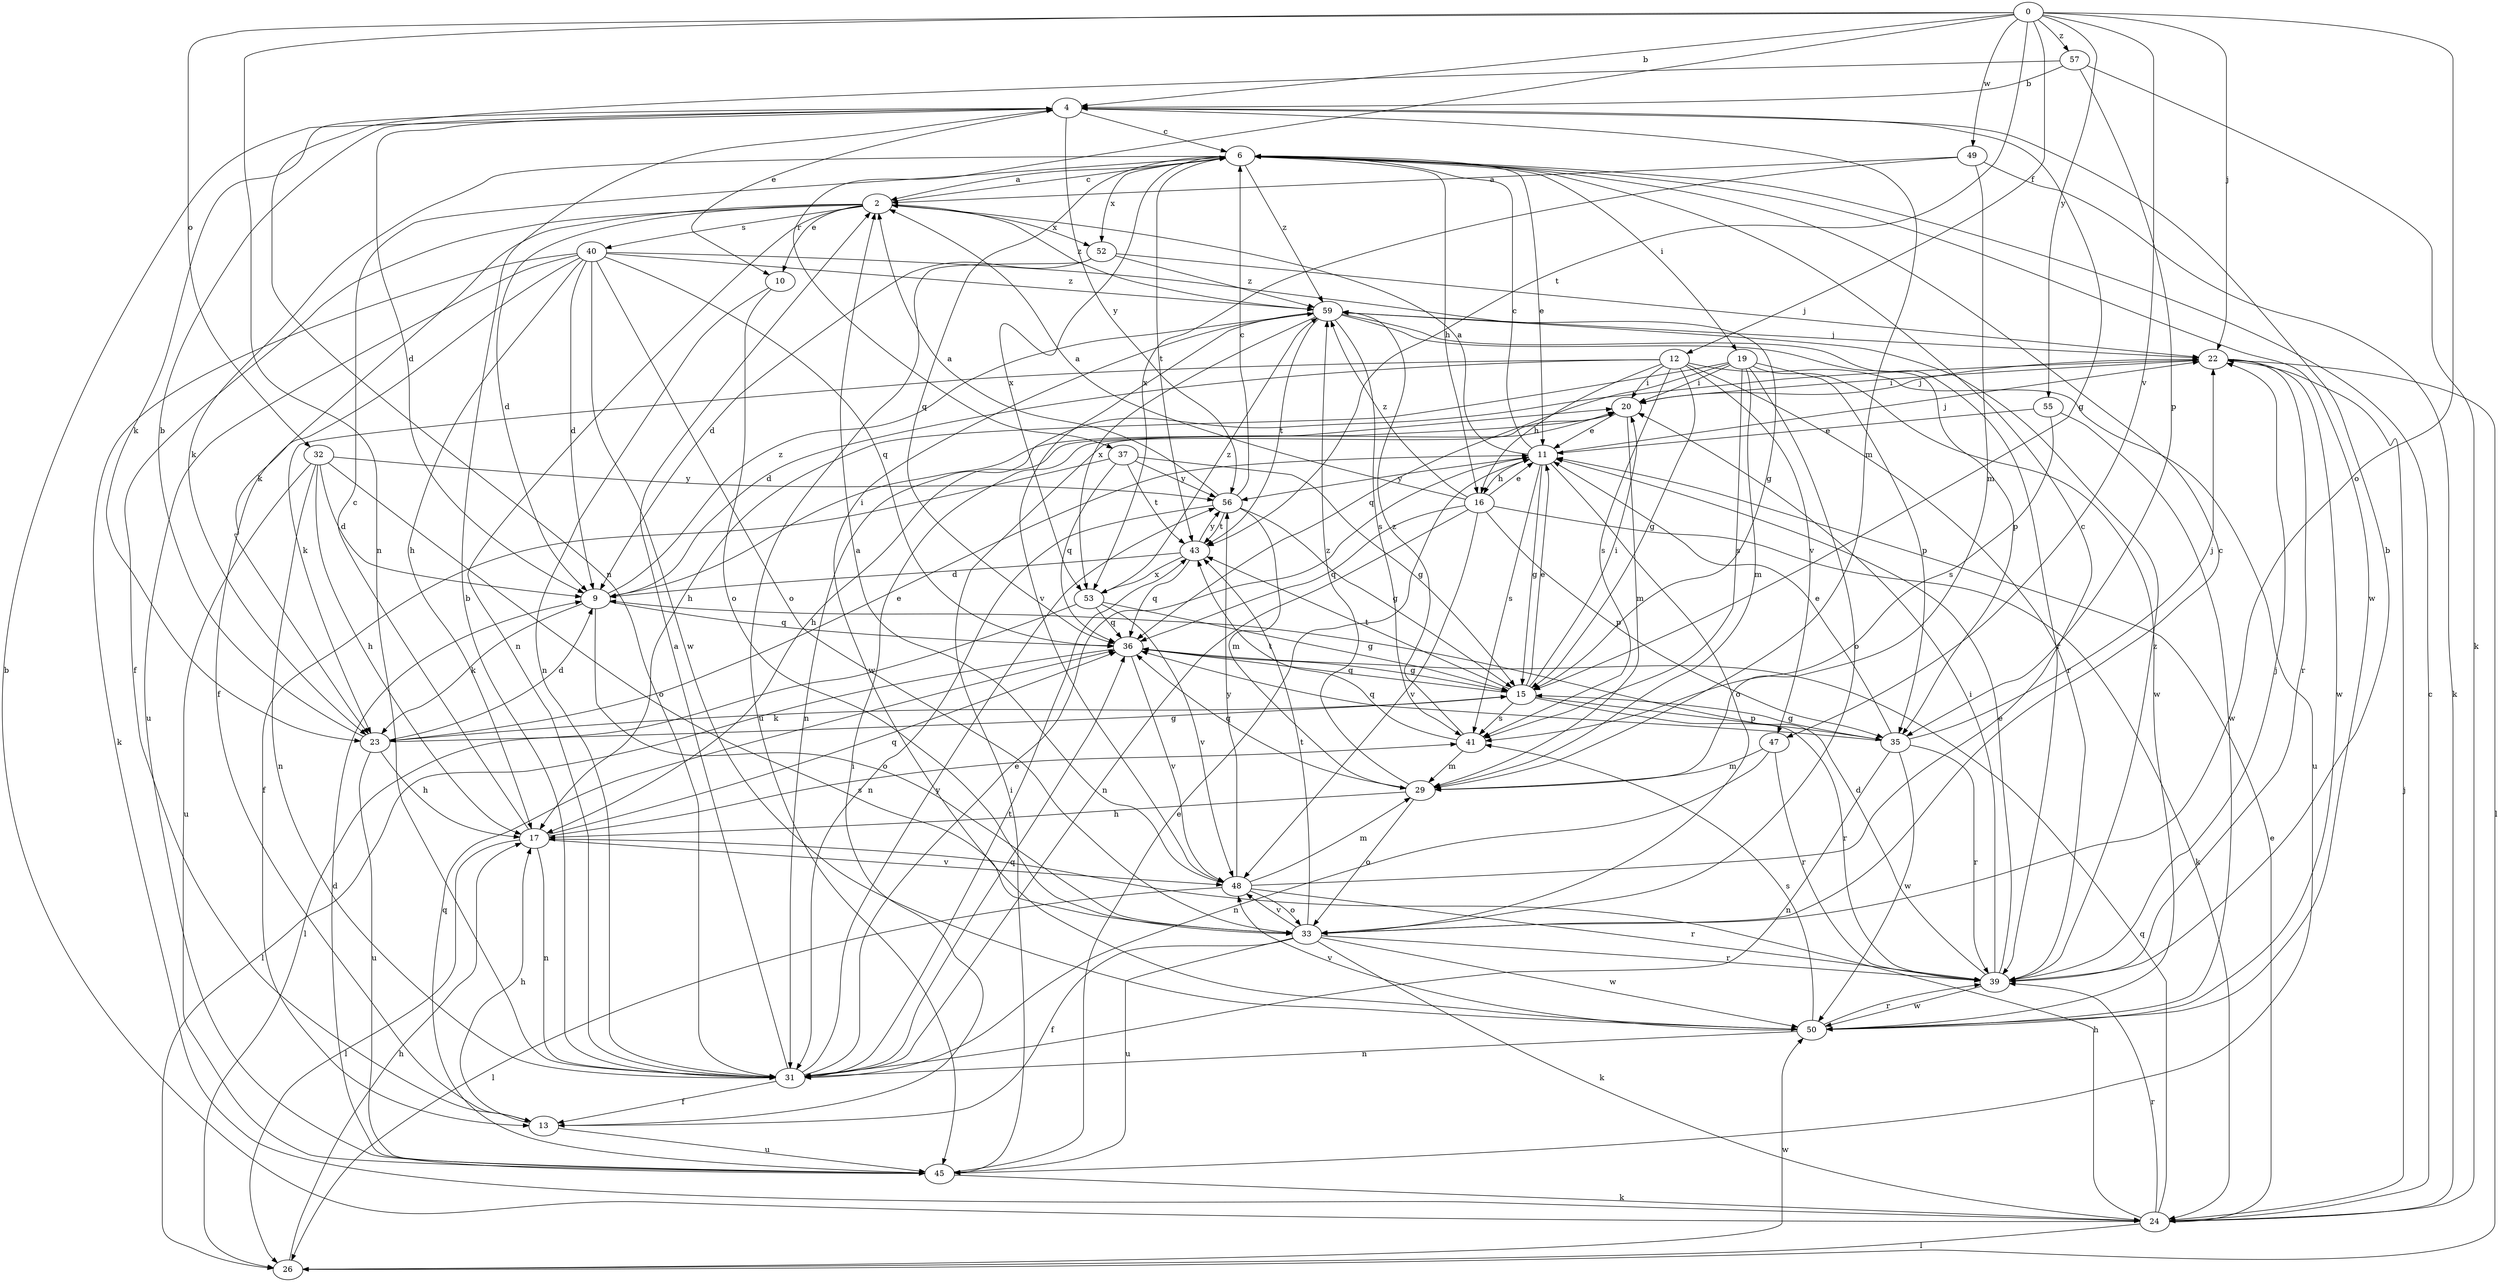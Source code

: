 strict digraph  {
0;
2;
4;
6;
9;
10;
11;
12;
13;
15;
16;
17;
19;
20;
22;
23;
24;
26;
29;
31;
32;
33;
35;
36;
37;
39;
40;
41;
43;
45;
47;
48;
49;
50;
52;
53;
55;
56;
57;
59;
0 -> 4  [label=b];
0 -> 12  [label=f];
0 -> 22  [label=j];
0 -> 31  [label=n];
0 -> 32  [label=o];
0 -> 33  [label=o];
0 -> 37  [label=r];
0 -> 43  [label=t];
0 -> 47  [label=v];
0 -> 49  [label=w];
0 -> 55  [label=y];
0 -> 57  [label=z];
2 -> 6  [label=c];
2 -> 9  [label=d];
2 -> 10  [label=e];
2 -> 13  [label=f];
2 -> 23  [label=k];
2 -> 31  [label=n];
2 -> 40  [label=s];
2 -> 52  [label=x];
2 -> 59  [label=z];
4 -> 6  [label=c];
4 -> 9  [label=d];
4 -> 10  [label=e];
4 -> 15  [label=g];
4 -> 23  [label=k];
4 -> 29  [label=m];
4 -> 56  [label=y];
6 -> 2  [label=a];
6 -> 11  [label=e];
6 -> 16  [label=h];
6 -> 19  [label=i];
6 -> 23  [label=k];
6 -> 36  [label=q];
6 -> 43  [label=t];
6 -> 50  [label=w];
6 -> 52  [label=x];
6 -> 53  [label=x];
6 -> 59  [label=z];
9 -> 20  [label=i];
9 -> 23  [label=k];
9 -> 33  [label=o];
9 -> 36  [label=q];
9 -> 59  [label=z];
10 -> 31  [label=n];
10 -> 33  [label=o];
11 -> 2  [label=a];
11 -> 6  [label=c];
11 -> 15  [label=g];
11 -> 16  [label=h];
11 -> 22  [label=j];
11 -> 33  [label=o];
11 -> 41  [label=s];
11 -> 56  [label=y];
12 -> 9  [label=d];
12 -> 15  [label=g];
12 -> 16  [label=h];
12 -> 20  [label=i];
12 -> 23  [label=k];
12 -> 39  [label=r];
12 -> 41  [label=s];
12 -> 45  [label=u];
12 -> 47  [label=v];
13 -> 17  [label=h];
13 -> 20  [label=i];
13 -> 45  [label=u];
15 -> 11  [label=e];
15 -> 20  [label=i];
15 -> 23  [label=k];
15 -> 35  [label=p];
15 -> 36  [label=q];
15 -> 39  [label=r];
15 -> 41  [label=s];
15 -> 43  [label=t];
16 -> 2  [label=a];
16 -> 11  [label=e];
16 -> 24  [label=k];
16 -> 31  [label=n];
16 -> 35  [label=p];
16 -> 36  [label=q];
16 -> 48  [label=v];
16 -> 59  [label=z];
17 -> 6  [label=c];
17 -> 26  [label=l];
17 -> 31  [label=n];
17 -> 36  [label=q];
17 -> 41  [label=s];
17 -> 48  [label=v];
19 -> 17  [label=h];
19 -> 20  [label=i];
19 -> 29  [label=m];
19 -> 33  [label=o];
19 -> 35  [label=p];
19 -> 36  [label=q];
19 -> 41  [label=s];
19 -> 50  [label=w];
20 -> 11  [label=e];
20 -> 17  [label=h];
20 -> 22  [label=j];
20 -> 29  [label=m];
22 -> 20  [label=i];
22 -> 26  [label=l];
22 -> 31  [label=n];
22 -> 39  [label=r];
22 -> 50  [label=w];
23 -> 4  [label=b];
23 -> 9  [label=d];
23 -> 11  [label=e];
23 -> 15  [label=g];
23 -> 17  [label=h];
23 -> 45  [label=u];
24 -> 4  [label=b];
24 -> 6  [label=c];
24 -> 11  [label=e];
24 -> 17  [label=h];
24 -> 22  [label=j];
24 -> 26  [label=l];
24 -> 36  [label=q];
24 -> 39  [label=r];
26 -> 17  [label=h];
26 -> 50  [label=w];
29 -> 17  [label=h];
29 -> 33  [label=o];
29 -> 36  [label=q];
29 -> 59  [label=z];
31 -> 2  [label=a];
31 -> 4  [label=b];
31 -> 11  [label=e];
31 -> 13  [label=f];
31 -> 36  [label=q];
31 -> 43  [label=t];
31 -> 56  [label=y];
32 -> 9  [label=d];
32 -> 17  [label=h];
32 -> 31  [label=n];
32 -> 33  [label=o];
32 -> 45  [label=u];
32 -> 56  [label=y];
33 -> 6  [label=c];
33 -> 13  [label=f];
33 -> 24  [label=k];
33 -> 39  [label=r];
33 -> 43  [label=t];
33 -> 45  [label=u];
33 -> 48  [label=v];
33 -> 50  [label=w];
35 -> 11  [label=e];
35 -> 15  [label=g];
35 -> 22  [label=j];
35 -> 31  [label=n];
35 -> 36  [label=q];
35 -> 39  [label=r];
35 -> 50  [label=w];
36 -> 15  [label=g];
36 -> 26  [label=l];
36 -> 48  [label=v];
37 -> 13  [label=f];
37 -> 15  [label=g];
37 -> 36  [label=q];
37 -> 43  [label=t];
37 -> 56  [label=y];
39 -> 4  [label=b];
39 -> 9  [label=d];
39 -> 11  [label=e];
39 -> 20  [label=i];
39 -> 22  [label=j];
39 -> 50  [label=w];
39 -> 59  [label=z];
40 -> 9  [label=d];
40 -> 13  [label=f];
40 -> 15  [label=g];
40 -> 17  [label=h];
40 -> 24  [label=k];
40 -> 33  [label=o];
40 -> 36  [label=q];
40 -> 45  [label=u];
40 -> 50  [label=w];
40 -> 59  [label=z];
41 -> 29  [label=m];
41 -> 43  [label=t];
41 -> 59  [label=z];
43 -> 9  [label=d];
43 -> 36  [label=q];
43 -> 53  [label=x];
43 -> 56  [label=y];
45 -> 9  [label=d];
45 -> 11  [label=e];
45 -> 20  [label=i];
45 -> 24  [label=k];
45 -> 36  [label=q];
47 -> 29  [label=m];
47 -> 31  [label=n];
47 -> 39  [label=r];
48 -> 2  [label=a];
48 -> 6  [label=c];
48 -> 26  [label=l];
48 -> 29  [label=m];
48 -> 33  [label=o];
48 -> 39  [label=r];
48 -> 56  [label=y];
49 -> 2  [label=a];
49 -> 24  [label=k];
49 -> 29  [label=m];
49 -> 53  [label=x];
50 -> 31  [label=n];
50 -> 39  [label=r];
50 -> 41  [label=s];
50 -> 48  [label=v];
52 -> 9  [label=d];
52 -> 22  [label=j];
52 -> 45  [label=u];
52 -> 59  [label=z];
53 -> 15  [label=g];
53 -> 26  [label=l];
53 -> 36  [label=q];
53 -> 48  [label=v];
53 -> 59  [label=z];
55 -> 11  [label=e];
55 -> 41  [label=s];
55 -> 50  [label=w];
56 -> 2  [label=a];
56 -> 6  [label=c];
56 -> 15  [label=g];
56 -> 29  [label=m];
56 -> 31  [label=n];
56 -> 43  [label=t];
57 -> 4  [label=b];
57 -> 24  [label=k];
57 -> 31  [label=n];
57 -> 35  [label=p];
59 -> 22  [label=j];
59 -> 35  [label=p];
59 -> 39  [label=r];
59 -> 41  [label=s];
59 -> 43  [label=t];
59 -> 48  [label=v];
59 -> 50  [label=w];
59 -> 53  [label=x];
}
